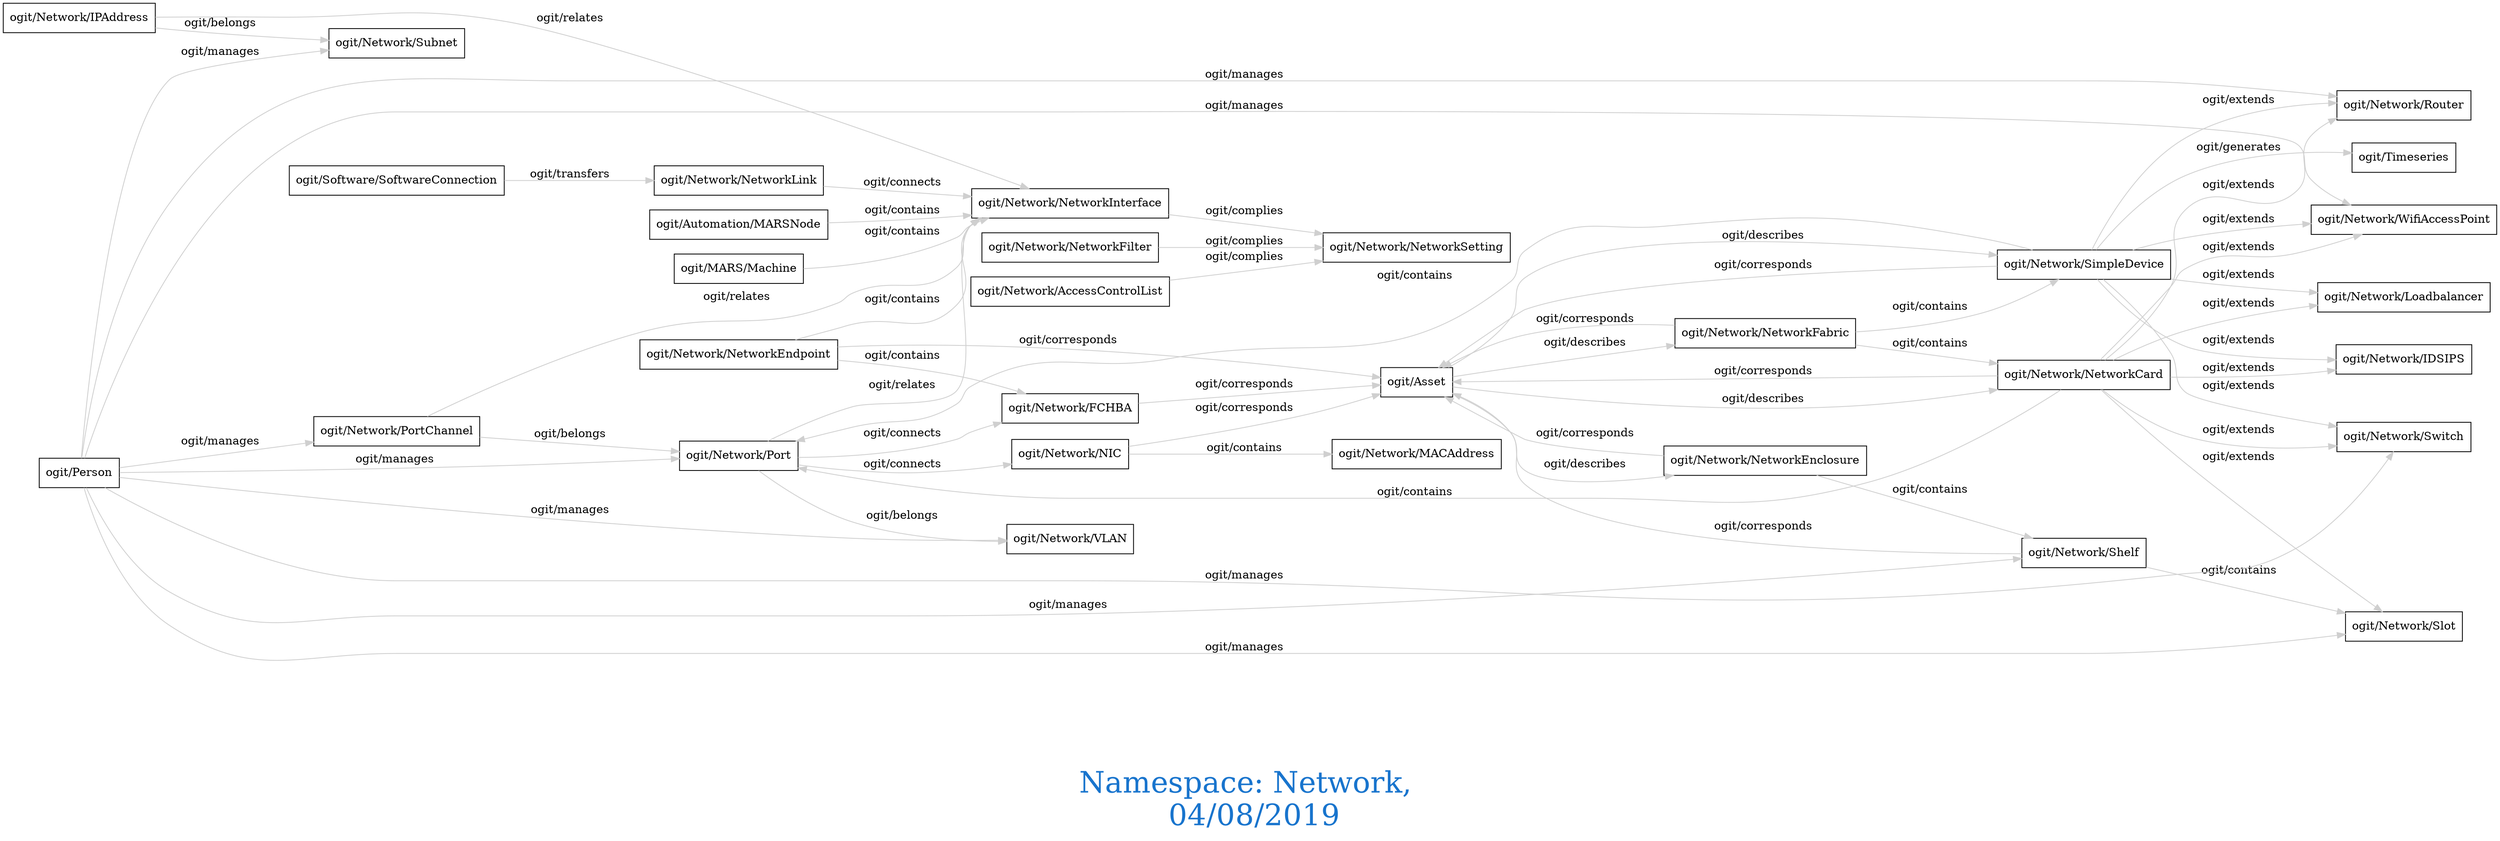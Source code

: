 digraph OGIT_ontology {
 graph [ rankdir= LR,compound=true 
fontsize = 36,
fontcolor= dodgerblue3,label = "\n\n\nNamespace: Network, \n 04/08/2019"];
node[shape=polygon];
edge [  color="gray81"];

   "ogit/Automation/MARSNode" -> "ogit/Network/NetworkInterface" [label="   ogit/contains    "];
   "ogit/MARS/Machine" -> "ogit/Network/NetworkInterface" [label="   ogit/contains    "];
   "ogit/Network/NIC" -> "ogit/Network/MACAddress" [label="   ogit/contains    "];
   "ogit/Network/NetworkCard" -> "ogit/Network/Port" [label="   ogit/contains    "];
   "ogit/Network/NetworkEnclosure" -> "ogit/Network/Shelf" [label="   ogit/contains    "];
   "ogit/Network/NetworkEndpoint" -> "ogit/Network/NetworkInterface" [label="   ogit/contains    "];
   "ogit/Network/NetworkEndpoint" -> "ogit/Network/FCHBA" [label="   ogit/contains    "];
   "ogit/Network/NetworkFabric" -> "ogit/Network/SimpleDevice" [label="   ogit/contains    "];
   "ogit/Network/NetworkFabric" -> "ogit/Network/NetworkCard" [label="   ogit/contains    "];
   "ogit/Network/Shelf" -> "ogit/Network/Slot" [label="   ogit/contains    "];
   "ogit/Network/SimpleDevice" -> "ogit/Network/Port" [label="   ogit/contains    "];
   "ogit/Person" -> "ogit/Network/WifiAccessPoint" [label="   ogit/manages    "];
   "ogit/Person" -> "ogit/Network/VLAN" [label="   ogit/manages    "];
   "ogit/Person" -> "ogit/Network/Switch" [label="   ogit/manages    "];
   "ogit/Person" -> "ogit/Network/Subnet" [label="   ogit/manages    "];
   "ogit/Person" -> "ogit/Network/Slot" [label="   ogit/manages    "];
   "ogit/Person" -> "ogit/Network/Shelf" [label="   ogit/manages    "];
   "ogit/Person" -> "ogit/Network/Router" [label="   ogit/manages    "];
   "ogit/Person" -> "ogit/Network/PortChannel" [label="   ogit/manages    "];
   "ogit/Person" -> "ogit/Network/Port" [label="   ogit/manages    "];
   "ogit/Network/SimpleDevice" -> "ogit/Timeseries" [label="   ogit/generates    "];
   "ogit/Network/NetworkCard" -> "ogit/Network/Slot" [label="   ogit/extends    "];
   "ogit/Network/NetworkCard" -> "ogit/Network/WifiAccessPoint" [label="   ogit/extends    "];
   "ogit/Network/NetworkCard" -> "ogit/Network/Switch" [label="   ogit/extends    "];
   "ogit/Network/NetworkCard" -> "ogit/Network/Router" [label="   ogit/extends    "];
   "ogit/Network/NetworkCard" -> "ogit/Network/Loadbalancer" [label="   ogit/extends    "];
   "ogit/Network/NetworkCard" -> "ogit/Network/IDSIPS" [label="   ogit/extends    "];
   "ogit/Network/SimpleDevice" -> "ogit/Network/WifiAccessPoint" [label="   ogit/extends    "];
   "ogit/Network/SimpleDevice" -> "ogit/Network/Switch" [label="   ogit/extends    "];
   "ogit/Network/SimpleDevice" -> "ogit/Network/Router" [label="   ogit/extends    "];
   "ogit/Network/SimpleDevice" -> "ogit/Network/Loadbalancer" [label="   ogit/extends    "];
   "ogit/Network/SimpleDevice" -> "ogit/Network/IDSIPS" [label="   ogit/extends    "];
   "ogit/Asset" -> "ogit/Network/SimpleDevice" [label="   ogit/describes    "];
   "ogit/Asset" -> "ogit/Network/NetworkFabric" [label="   ogit/describes    "];
   "ogit/Asset" -> "ogit/Network/NetworkEnclosure" [label="   ogit/describes    "];
   "ogit/Asset" -> "ogit/Network/NetworkCard" [label="   ogit/describes    "];
   "ogit/Network/AccessControlList" -> "ogit/Network/NetworkSetting" [label="   ogit/complies    "];
   "ogit/Network/NetworkFilter" -> "ogit/Network/NetworkSetting" [label="   ogit/complies    "];
   "ogit/Network/NetworkInterface" -> "ogit/Network/NetworkSetting" [label="   ogit/complies    "];
   "ogit/Network/NetworkLink" -> "ogit/Network/NetworkInterface" [label="   ogit/connects    "];
   "ogit/Network/Port" -> "ogit/Network/NIC" [label="   ogit/connects    "];
   "ogit/Network/Port" -> "ogit/Network/FCHBA" [label="   ogit/connects    "];
   "ogit/Network/FCHBA" -> "ogit/Asset" [label="   ogit/corresponds    "];
   "ogit/Network/NIC" -> "ogit/Asset" [label="   ogit/corresponds    "];
   "ogit/Network/NetworkCard" -> "ogit/Asset" [label="   ogit/corresponds    "];
   "ogit/Network/NetworkEnclosure" -> "ogit/Asset" [label="   ogit/corresponds    "];
   "ogit/Network/NetworkEndpoint" -> "ogit/Asset" [label="   ogit/corresponds    "];
   "ogit/Network/NetworkFabric" -> "ogit/Asset" [label="   ogit/corresponds    "];
   "ogit/Network/Shelf" -> "ogit/Asset" [label="   ogit/corresponds    "];
   "ogit/Network/SimpleDevice" -> "ogit/Asset" [label="   ogit/corresponds    "];
   "ogit/Software/SoftwareConnection" -> "ogit/Network/NetworkLink" [label="   ogit/transfers    "];
   "ogit/Network/IPAddress" -> "ogit/Network/Subnet" [label="   ogit/belongs    "];
   "ogit/Network/Port" -> "ogit/Network/VLAN" [label="   ogit/belongs    "];
   "ogit/Network/PortChannel" -> "ogit/Network/Port" [label="   ogit/belongs    "];
   "ogit/Network/IPAddress" -> "ogit/Network/NetworkInterface" [label="   ogit/relates    "];
   "ogit/Network/Port" -> "ogit/Network/NetworkInterface" [label="   ogit/relates    "];
   "ogit/Network/PortChannel" -> "ogit/Network/NetworkInterface" [label="   ogit/relates    "];
}
